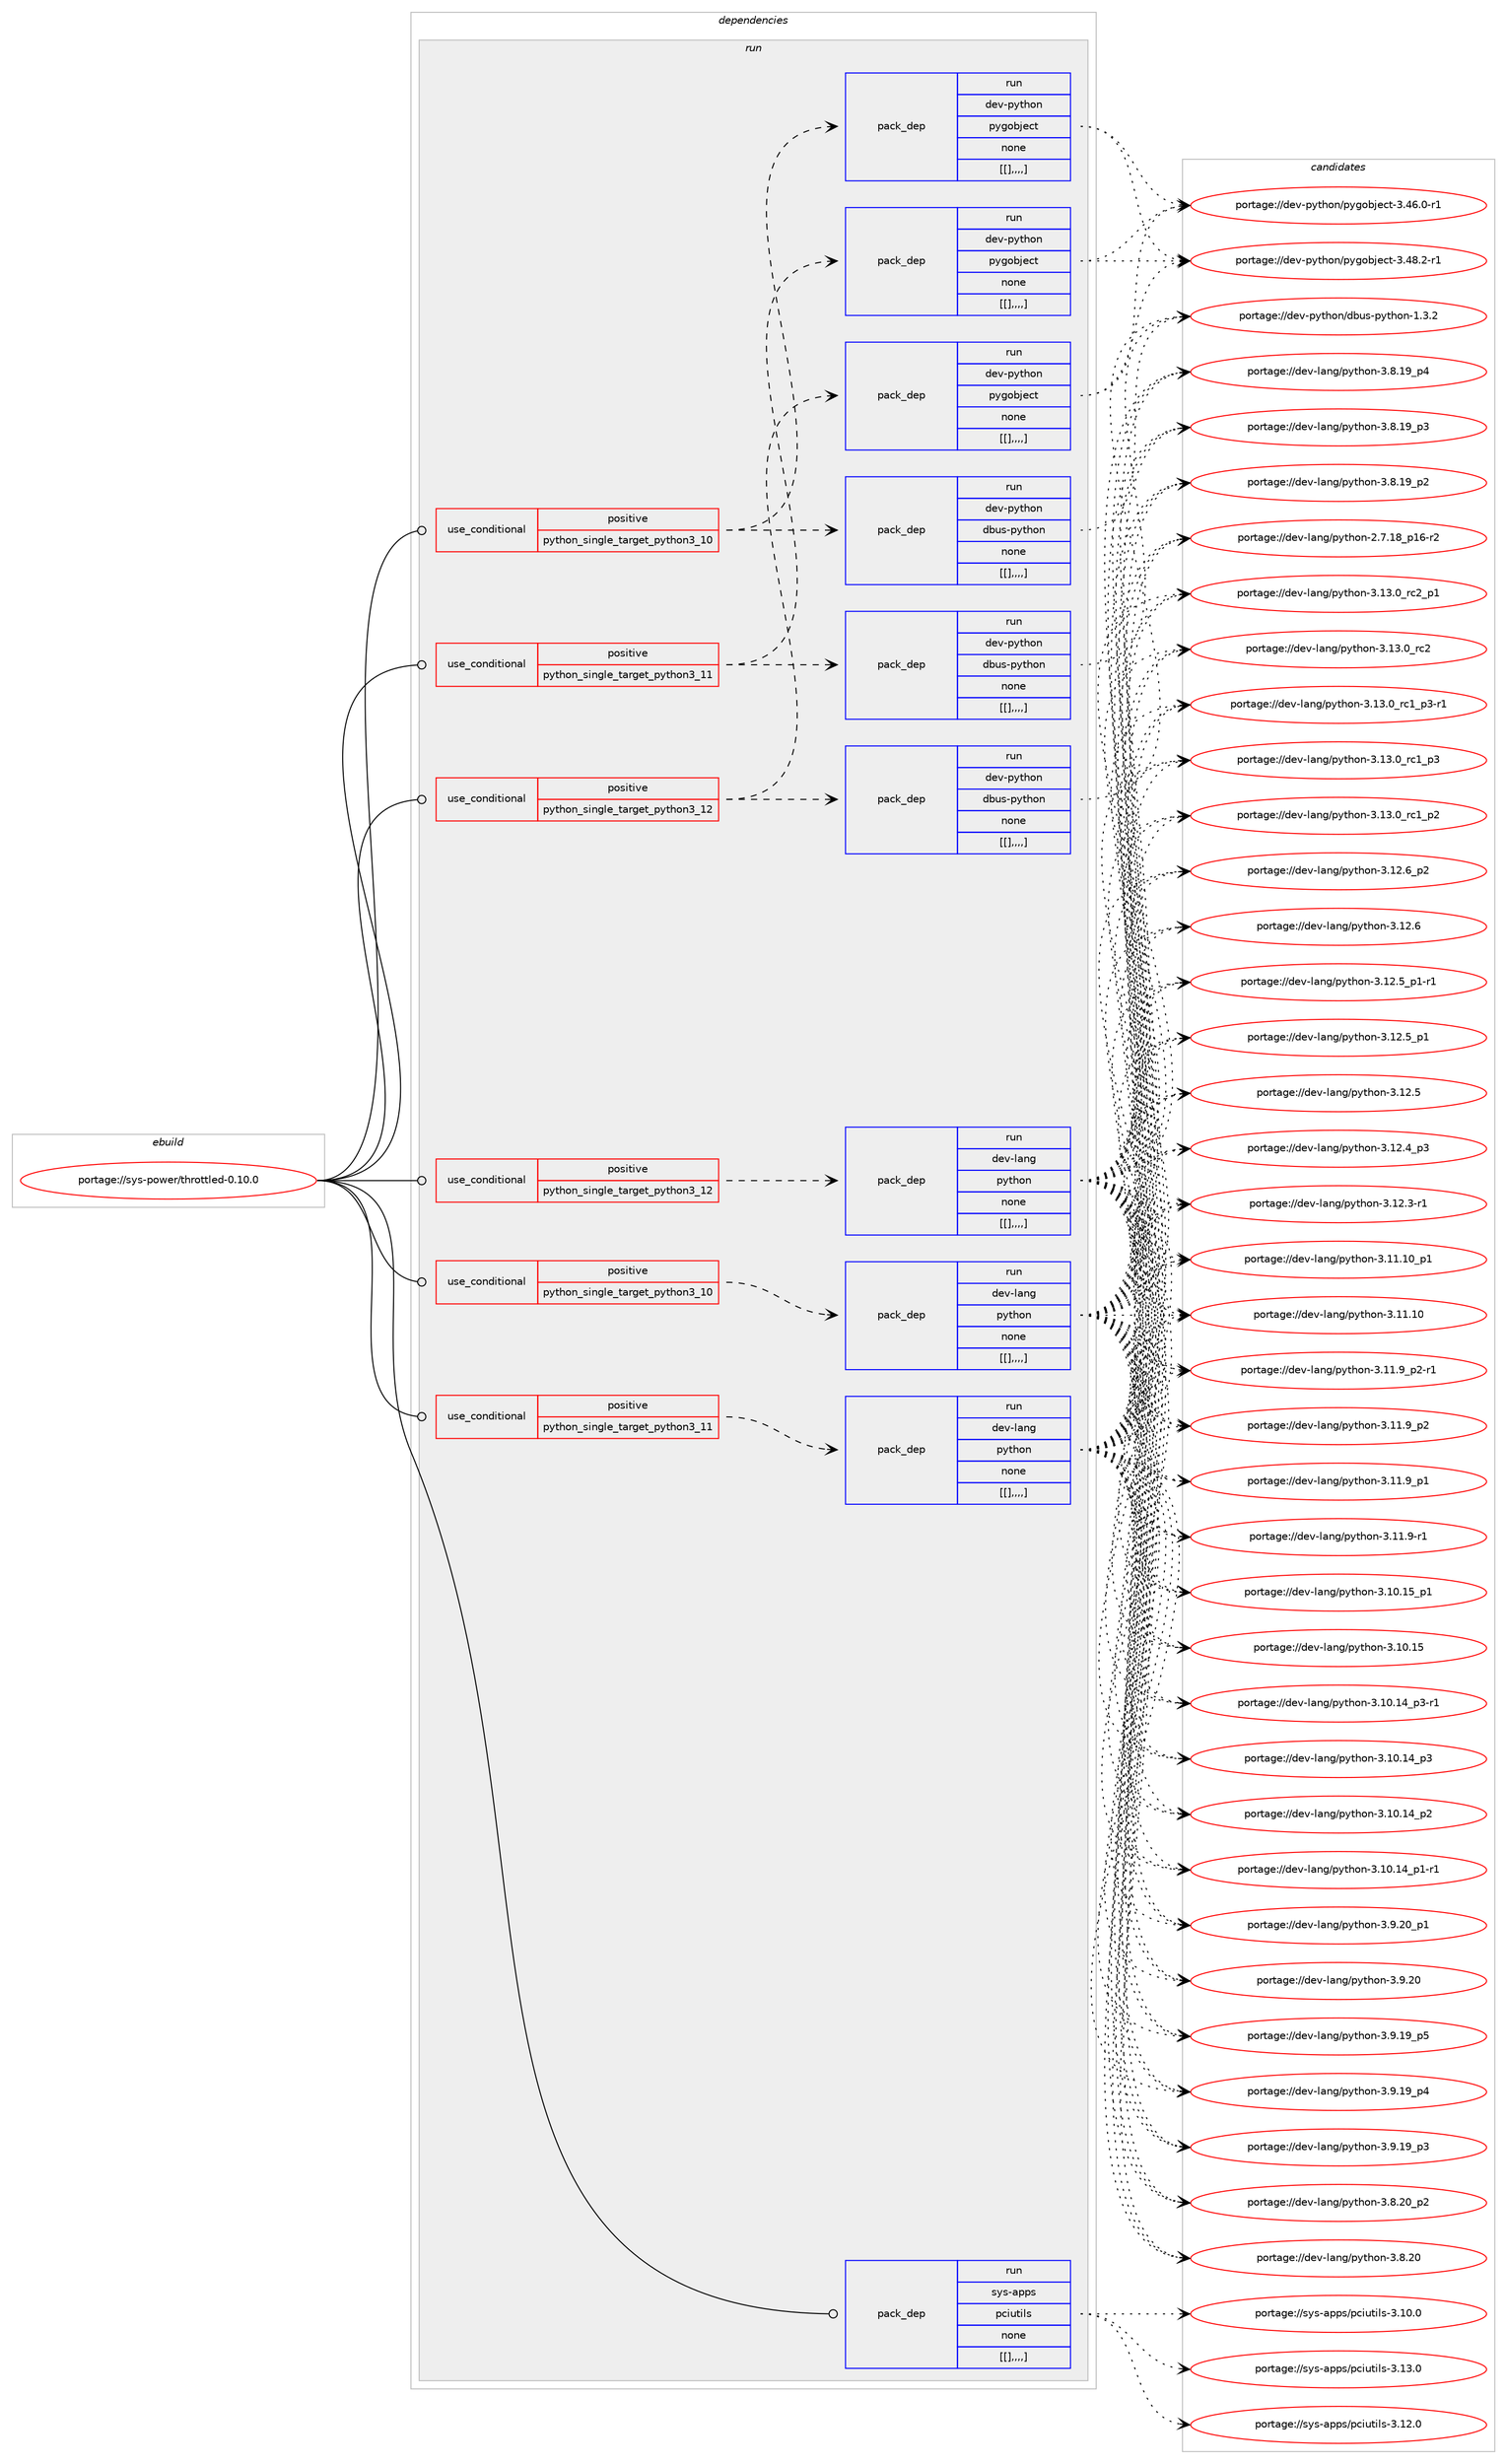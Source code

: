 digraph prolog {

# *************
# Graph options
# *************

newrank=true;
concentrate=true;
compound=true;
graph [rankdir=LR,fontname=Helvetica,fontsize=10,ranksep=1.5];#, ranksep=2.5, nodesep=0.2];
edge  [arrowhead=vee];
node  [fontname=Helvetica,fontsize=10];

# **********
# The ebuild
# **********

subgraph cluster_leftcol {
color=gray;
label=<<i>ebuild</i>>;
id [label="portage://sys-power/throttled-0.10.0", color=red, width=4, href="../sys-power/throttled-0.10.0.svg"];
}

# ****************
# The dependencies
# ****************

subgraph cluster_midcol {
color=gray;
label=<<i>dependencies</i>>;
subgraph cluster_compile {
fillcolor="#eeeeee";
style=filled;
label=<<i>compile</i>>;
}
subgraph cluster_compileandrun {
fillcolor="#eeeeee";
style=filled;
label=<<i>compile and run</i>>;
}
subgraph cluster_run {
fillcolor="#eeeeee";
style=filled;
label=<<i>run</i>>;
subgraph cond123328 {
dependency456225 [label=<<TABLE BORDER="0" CELLBORDER="1" CELLSPACING="0" CELLPADDING="4"><TR><TD ROWSPAN="3" CELLPADDING="10">use_conditional</TD></TR><TR><TD>positive</TD></TR><TR><TD>python_single_target_python3_10</TD></TR></TABLE>>, shape=none, color=red];
subgraph pack329886 {
dependency456226 [label=<<TABLE BORDER="0" CELLBORDER="1" CELLSPACING="0" CELLPADDING="4" WIDTH="220"><TR><TD ROWSPAN="6" CELLPADDING="30">pack_dep</TD></TR><TR><TD WIDTH="110">run</TD></TR><TR><TD>dev-lang</TD></TR><TR><TD>python</TD></TR><TR><TD>none</TD></TR><TR><TD>[[],,,,]</TD></TR></TABLE>>, shape=none, color=blue];
}
dependency456225:e -> dependency456226:w [weight=20,style="dashed",arrowhead="vee"];
}
id:e -> dependency456225:w [weight=20,style="solid",arrowhead="odot"];
subgraph cond123329 {
dependency456227 [label=<<TABLE BORDER="0" CELLBORDER="1" CELLSPACING="0" CELLPADDING="4"><TR><TD ROWSPAN="3" CELLPADDING="10">use_conditional</TD></TR><TR><TD>positive</TD></TR><TR><TD>python_single_target_python3_10</TD></TR></TABLE>>, shape=none, color=red];
subgraph pack329887 {
dependency456228 [label=<<TABLE BORDER="0" CELLBORDER="1" CELLSPACING="0" CELLPADDING="4" WIDTH="220"><TR><TD ROWSPAN="6" CELLPADDING="30">pack_dep</TD></TR><TR><TD WIDTH="110">run</TD></TR><TR><TD>dev-python</TD></TR><TR><TD>dbus-python</TD></TR><TR><TD>none</TD></TR><TR><TD>[[],,,,]</TD></TR></TABLE>>, shape=none, color=blue];
}
dependency456227:e -> dependency456228:w [weight=20,style="dashed",arrowhead="vee"];
subgraph pack329888 {
dependency456229 [label=<<TABLE BORDER="0" CELLBORDER="1" CELLSPACING="0" CELLPADDING="4" WIDTH="220"><TR><TD ROWSPAN="6" CELLPADDING="30">pack_dep</TD></TR><TR><TD WIDTH="110">run</TD></TR><TR><TD>dev-python</TD></TR><TR><TD>pygobject</TD></TR><TR><TD>none</TD></TR><TR><TD>[[],,,,]</TD></TR></TABLE>>, shape=none, color=blue];
}
dependency456227:e -> dependency456229:w [weight=20,style="dashed",arrowhead="vee"];
}
id:e -> dependency456227:w [weight=20,style="solid",arrowhead="odot"];
subgraph cond123330 {
dependency456230 [label=<<TABLE BORDER="0" CELLBORDER="1" CELLSPACING="0" CELLPADDING="4"><TR><TD ROWSPAN="3" CELLPADDING="10">use_conditional</TD></TR><TR><TD>positive</TD></TR><TR><TD>python_single_target_python3_11</TD></TR></TABLE>>, shape=none, color=red];
subgraph pack329889 {
dependency456231 [label=<<TABLE BORDER="0" CELLBORDER="1" CELLSPACING="0" CELLPADDING="4" WIDTH="220"><TR><TD ROWSPAN="6" CELLPADDING="30">pack_dep</TD></TR><TR><TD WIDTH="110">run</TD></TR><TR><TD>dev-lang</TD></TR><TR><TD>python</TD></TR><TR><TD>none</TD></TR><TR><TD>[[],,,,]</TD></TR></TABLE>>, shape=none, color=blue];
}
dependency456230:e -> dependency456231:w [weight=20,style="dashed",arrowhead="vee"];
}
id:e -> dependency456230:w [weight=20,style="solid",arrowhead="odot"];
subgraph cond123331 {
dependency456232 [label=<<TABLE BORDER="0" CELLBORDER="1" CELLSPACING="0" CELLPADDING="4"><TR><TD ROWSPAN="3" CELLPADDING="10">use_conditional</TD></TR><TR><TD>positive</TD></TR><TR><TD>python_single_target_python3_11</TD></TR></TABLE>>, shape=none, color=red];
subgraph pack329890 {
dependency456233 [label=<<TABLE BORDER="0" CELLBORDER="1" CELLSPACING="0" CELLPADDING="4" WIDTH="220"><TR><TD ROWSPAN="6" CELLPADDING="30">pack_dep</TD></TR><TR><TD WIDTH="110">run</TD></TR><TR><TD>dev-python</TD></TR><TR><TD>dbus-python</TD></TR><TR><TD>none</TD></TR><TR><TD>[[],,,,]</TD></TR></TABLE>>, shape=none, color=blue];
}
dependency456232:e -> dependency456233:w [weight=20,style="dashed",arrowhead="vee"];
subgraph pack329891 {
dependency456234 [label=<<TABLE BORDER="0" CELLBORDER="1" CELLSPACING="0" CELLPADDING="4" WIDTH="220"><TR><TD ROWSPAN="6" CELLPADDING="30">pack_dep</TD></TR><TR><TD WIDTH="110">run</TD></TR><TR><TD>dev-python</TD></TR><TR><TD>pygobject</TD></TR><TR><TD>none</TD></TR><TR><TD>[[],,,,]</TD></TR></TABLE>>, shape=none, color=blue];
}
dependency456232:e -> dependency456234:w [weight=20,style="dashed",arrowhead="vee"];
}
id:e -> dependency456232:w [weight=20,style="solid",arrowhead="odot"];
subgraph cond123332 {
dependency456235 [label=<<TABLE BORDER="0" CELLBORDER="1" CELLSPACING="0" CELLPADDING="4"><TR><TD ROWSPAN="3" CELLPADDING="10">use_conditional</TD></TR><TR><TD>positive</TD></TR><TR><TD>python_single_target_python3_12</TD></TR></TABLE>>, shape=none, color=red];
subgraph pack329892 {
dependency456236 [label=<<TABLE BORDER="0" CELLBORDER="1" CELLSPACING="0" CELLPADDING="4" WIDTH="220"><TR><TD ROWSPAN="6" CELLPADDING="30">pack_dep</TD></TR><TR><TD WIDTH="110">run</TD></TR><TR><TD>dev-lang</TD></TR><TR><TD>python</TD></TR><TR><TD>none</TD></TR><TR><TD>[[],,,,]</TD></TR></TABLE>>, shape=none, color=blue];
}
dependency456235:e -> dependency456236:w [weight=20,style="dashed",arrowhead="vee"];
}
id:e -> dependency456235:w [weight=20,style="solid",arrowhead="odot"];
subgraph cond123333 {
dependency456237 [label=<<TABLE BORDER="0" CELLBORDER="1" CELLSPACING="0" CELLPADDING="4"><TR><TD ROWSPAN="3" CELLPADDING="10">use_conditional</TD></TR><TR><TD>positive</TD></TR><TR><TD>python_single_target_python3_12</TD></TR></TABLE>>, shape=none, color=red];
subgraph pack329893 {
dependency456238 [label=<<TABLE BORDER="0" CELLBORDER="1" CELLSPACING="0" CELLPADDING="4" WIDTH="220"><TR><TD ROWSPAN="6" CELLPADDING="30">pack_dep</TD></TR><TR><TD WIDTH="110">run</TD></TR><TR><TD>dev-python</TD></TR><TR><TD>dbus-python</TD></TR><TR><TD>none</TD></TR><TR><TD>[[],,,,]</TD></TR></TABLE>>, shape=none, color=blue];
}
dependency456237:e -> dependency456238:w [weight=20,style="dashed",arrowhead="vee"];
subgraph pack329894 {
dependency456239 [label=<<TABLE BORDER="0" CELLBORDER="1" CELLSPACING="0" CELLPADDING="4" WIDTH="220"><TR><TD ROWSPAN="6" CELLPADDING="30">pack_dep</TD></TR><TR><TD WIDTH="110">run</TD></TR><TR><TD>dev-python</TD></TR><TR><TD>pygobject</TD></TR><TR><TD>none</TD></TR><TR><TD>[[],,,,]</TD></TR></TABLE>>, shape=none, color=blue];
}
dependency456237:e -> dependency456239:w [weight=20,style="dashed",arrowhead="vee"];
}
id:e -> dependency456237:w [weight=20,style="solid",arrowhead="odot"];
subgraph pack329895 {
dependency456240 [label=<<TABLE BORDER="0" CELLBORDER="1" CELLSPACING="0" CELLPADDING="4" WIDTH="220"><TR><TD ROWSPAN="6" CELLPADDING="30">pack_dep</TD></TR><TR><TD WIDTH="110">run</TD></TR><TR><TD>sys-apps</TD></TR><TR><TD>pciutils</TD></TR><TR><TD>none</TD></TR><TR><TD>[[],,,,]</TD></TR></TABLE>>, shape=none, color=blue];
}
id:e -> dependency456240:w [weight=20,style="solid",arrowhead="odot"];
}
}

# **************
# The candidates
# **************

subgraph cluster_choices {
rank=same;
color=gray;
label=<<i>candidates</i>>;

subgraph choice329886 {
color=black;
nodesep=1;
choice100101118451089711010347112121116104111110455146495146489511499509511249 [label="portage://dev-lang/python-3.13.0_rc2_p1", color=red, width=4,href="../dev-lang/python-3.13.0_rc2_p1.svg"];
choice10010111845108971101034711212111610411111045514649514648951149950 [label="portage://dev-lang/python-3.13.0_rc2", color=red, width=4,href="../dev-lang/python-3.13.0_rc2.svg"];
choice1001011184510897110103471121211161041111104551464951464895114994995112514511449 [label="portage://dev-lang/python-3.13.0_rc1_p3-r1", color=red, width=4,href="../dev-lang/python-3.13.0_rc1_p3-r1.svg"];
choice100101118451089711010347112121116104111110455146495146489511499499511251 [label="portage://dev-lang/python-3.13.0_rc1_p3", color=red, width=4,href="../dev-lang/python-3.13.0_rc1_p3.svg"];
choice100101118451089711010347112121116104111110455146495146489511499499511250 [label="portage://dev-lang/python-3.13.0_rc1_p2", color=red, width=4,href="../dev-lang/python-3.13.0_rc1_p2.svg"];
choice100101118451089711010347112121116104111110455146495046549511250 [label="portage://dev-lang/python-3.12.6_p2", color=red, width=4,href="../dev-lang/python-3.12.6_p2.svg"];
choice10010111845108971101034711212111610411111045514649504654 [label="portage://dev-lang/python-3.12.6", color=red, width=4,href="../dev-lang/python-3.12.6.svg"];
choice1001011184510897110103471121211161041111104551464950465395112494511449 [label="portage://dev-lang/python-3.12.5_p1-r1", color=red, width=4,href="../dev-lang/python-3.12.5_p1-r1.svg"];
choice100101118451089711010347112121116104111110455146495046539511249 [label="portage://dev-lang/python-3.12.5_p1", color=red, width=4,href="../dev-lang/python-3.12.5_p1.svg"];
choice10010111845108971101034711212111610411111045514649504653 [label="portage://dev-lang/python-3.12.5", color=red, width=4,href="../dev-lang/python-3.12.5.svg"];
choice100101118451089711010347112121116104111110455146495046529511251 [label="portage://dev-lang/python-3.12.4_p3", color=red, width=4,href="../dev-lang/python-3.12.4_p3.svg"];
choice100101118451089711010347112121116104111110455146495046514511449 [label="portage://dev-lang/python-3.12.3-r1", color=red, width=4,href="../dev-lang/python-3.12.3-r1.svg"];
choice10010111845108971101034711212111610411111045514649494649489511249 [label="portage://dev-lang/python-3.11.10_p1", color=red, width=4,href="../dev-lang/python-3.11.10_p1.svg"];
choice1001011184510897110103471121211161041111104551464949464948 [label="portage://dev-lang/python-3.11.10", color=red, width=4,href="../dev-lang/python-3.11.10.svg"];
choice1001011184510897110103471121211161041111104551464949465795112504511449 [label="portage://dev-lang/python-3.11.9_p2-r1", color=red, width=4,href="../dev-lang/python-3.11.9_p2-r1.svg"];
choice100101118451089711010347112121116104111110455146494946579511250 [label="portage://dev-lang/python-3.11.9_p2", color=red, width=4,href="../dev-lang/python-3.11.9_p2.svg"];
choice100101118451089711010347112121116104111110455146494946579511249 [label="portage://dev-lang/python-3.11.9_p1", color=red, width=4,href="../dev-lang/python-3.11.9_p1.svg"];
choice100101118451089711010347112121116104111110455146494946574511449 [label="portage://dev-lang/python-3.11.9-r1", color=red, width=4,href="../dev-lang/python-3.11.9-r1.svg"];
choice10010111845108971101034711212111610411111045514649484649539511249 [label="portage://dev-lang/python-3.10.15_p1", color=red, width=4,href="../dev-lang/python-3.10.15_p1.svg"];
choice1001011184510897110103471121211161041111104551464948464953 [label="portage://dev-lang/python-3.10.15", color=red, width=4,href="../dev-lang/python-3.10.15.svg"];
choice100101118451089711010347112121116104111110455146494846495295112514511449 [label="portage://dev-lang/python-3.10.14_p3-r1", color=red, width=4,href="../dev-lang/python-3.10.14_p3-r1.svg"];
choice10010111845108971101034711212111610411111045514649484649529511251 [label="portage://dev-lang/python-3.10.14_p3", color=red, width=4,href="../dev-lang/python-3.10.14_p3.svg"];
choice10010111845108971101034711212111610411111045514649484649529511250 [label="portage://dev-lang/python-3.10.14_p2", color=red, width=4,href="../dev-lang/python-3.10.14_p2.svg"];
choice100101118451089711010347112121116104111110455146494846495295112494511449 [label="portage://dev-lang/python-3.10.14_p1-r1", color=red, width=4,href="../dev-lang/python-3.10.14_p1-r1.svg"];
choice100101118451089711010347112121116104111110455146574650489511249 [label="portage://dev-lang/python-3.9.20_p1", color=red, width=4,href="../dev-lang/python-3.9.20_p1.svg"];
choice10010111845108971101034711212111610411111045514657465048 [label="portage://dev-lang/python-3.9.20", color=red, width=4,href="../dev-lang/python-3.9.20.svg"];
choice100101118451089711010347112121116104111110455146574649579511253 [label="portage://dev-lang/python-3.9.19_p5", color=red, width=4,href="../dev-lang/python-3.9.19_p5.svg"];
choice100101118451089711010347112121116104111110455146574649579511252 [label="portage://dev-lang/python-3.9.19_p4", color=red, width=4,href="../dev-lang/python-3.9.19_p4.svg"];
choice100101118451089711010347112121116104111110455146574649579511251 [label="portage://dev-lang/python-3.9.19_p3", color=red, width=4,href="../dev-lang/python-3.9.19_p3.svg"];
choice100101118451089711010347112121116104111110455146564650489511250 [label="portage://dev-lang/python-3.8.20_p2", color=red, width=4,href="../dev-lang/python-3.8.20_p2.svg"];
choice10010111845108971101034711212111610411111045514656465048 [label="portage://dev-lang/python-3.8.20", color=red, width=4,href="../dev-lang/python-3.8.20.svg"];
choice100101118451089711010347112121116104111110455146564649579511252 [label="portage://dev-lang/python-3.8.19_p4", color=red, width=4,href="../dev-lang/python-3.8.19_p4.svg"];
choice100101118451089711010347112121116104111110455146564649579511251 [label="portage://dev-lang/python-3.8.19_p3", color=red, width=4,href="../dev-lang/python-3.8.19_p3.svg"];
choice100101118451089711010347112121116104111110455146564649579511250 [label="portage://dev-lang/python-3.8.19_p2", color=red, width=4,href="../dev-lang/python-3.8.19_p2.svg"];
choice100101118451089711010347112121116104111110455046554649569511249544511450 [label="portage://dev-lang/python-2.7.18_p16-r2", color=red, width=4,href="../dev-lang/python-2.7.18_p16-r2.svg"];
dependency456226:e -> choice100101118451089711010347112121116104111110455146495146489511499509511249:w [style=dotted,weight="100"];
dependency456226:e -> choice10010111845108971101034711212111610411111045514649514648951149950:w [style=dotted,weight="100"];
dependency456226:e -> choice1001011184510897110103471121211161041111104551464951464895114994995112514511449:w [style=dotted,weight="100"];
dependency456226:e -> choice100101118451089711010347112121116104111110455146495146489511499499511251:w [style=dotted,weight="100"];
dependency456226:e -> choice100101118451089711010347112121116104111110455146495146489511499499511250:w [style=dotted,weight="100"];
dependency456226:e -> choice100101118451089711010347112121116104111110455146495046549511250:w [style=dotted,weight="100"];
dependency456226:e -> choice10010111845108971101034711212111610411111045514649504654:w [style=dotted,weight="100"];
dependency456226:e -> choice1001011184510897110103471121211161041111104551464950465395112494511449:w [style=dotted,weight="100"];
dependency456226:e -> choice100101118451089711010347112121116104111110455146495046539511249:w [style=dotted,weight="100"];
dependency456226:e -> choice10010111845108971101034711212111610411111045514649504653:w [style=dotted,weight="100"];
dependency456226:e -> choice100101118451089711010347112121116104111110455146495046529511251:w [style=dotted,weight="100"];
dependency456226:e -> choice100101118451089711010347112121116104111110455146495046514511449:w [style=dotted,weight="100"];
dependency456226:e -> choice10010111845108971101034711212111610411111045514649494649489511249:w [style=dotted,weight="100"];
dependency456226:e -> choice1001011184510897110103471121211161041111104551464949464948:w [style=dotted,weight="100"];
dependency456226:e -> choice1001011184510897110103471121211161041111104551464949465795112504511449:w [style=dotted,weight="100"];
dependency456226:e -> choice100101118451089711010347112121116104111110455146494946579511250:w [style=dotted,weight="100"];
dependency456226:e -> choice100101118451089711010347112121116104111110455146494946579511249:w [style=dotted,weight="100"];
dependency456226:e -> choice100101118451089711010347112121116104111110455146494946574511449:w [style=dotted,weight="100"];
dependency456226:e -> choice10010111845108971101034711212111610411111045514649484649539511249:w [style=dotted,weight="100"];
dependency456226:e -> choice1001011184510897110103471121211161041111104551464948464953:w [style=dotted,weight="100"];
dependency456226:e -> choice100101118451089711010347112121116104111110455146494846495295112514511449:w [style=dotted,weight="100"];
dependency456226:e -> choice10010111845108971101034711212111610411111045514649484649529511251:w [style=dotted,weight="100"];
dependency456226:e -> choice10010111845108971101034711212111610411111045514649484649529511250:w [style=dotted,weight="100"];
dependency456226:e -> choice100101118451089711010347112121116104111110455146494846495295112494511449:w [style=dotted,weight="100"];
dependency456226:e -> choice100101118451089711010347112121116104111110455146574650489511249:w [style=dotted,weight="100"];
dependency456226:e -> choice10010111845108971101034711212111610411111045514657465048:w [style=dotted,weight="100"];
dependency456226:e -> choice100101118451089711010347112121116104111110455146574649579511253:w [style=dotted,weight="100"];
dependency456226:e -> choice100101118451089711010347112121116104111110455146574649579511252:w [style=dotted,weight="100"];
dependency456226:e -> choice100101118451089711010347112121116104111110455146574649579511251:w [style=dotted,weight="100"];
dependency456226:e -> choice100101118451089711010347112121116104111110455146564650489511250:w [style=dotted,weight="100"];
dependency456226:e -> choice10010111845108971101034711212111610411111045514656465048:w [style=dotted,weight="100"];
dependency456226:e -> choice100101118451089711010347112121116104111110455146564649579511252:w [style=dotted,weight="100"];
dependency456226:e -> choice100101118451089711010347112121116104111110455146564649579511251:w [style=dotted,weight="100"];
dependency456226:e -> choice100101118451089711010347112121116104111110455146564649579511250:w [style=dotted,weight="100"];
dependency456226:e -> choice100101118451089711010347112121116104111110455046554649569511249544511450:w [style=dotted,weight="100"];
}
subgraph choice329887 {
color=black;
nodesep=1;
choice10010111845112121116104111110471009811711545112121116104111110454946514650 [label="portage://dev-python/dbus-python-1.3.2", color=red, width=4,href="../dev-python/dbus-python-1.3.2.svg"];
dependency456228:e -> choice10010111845112121116104111110471009811711545112121116104111110454946514650:w [style=dotted,weight="100"];
}
subgraph choice329888 {
color=black;
nodesep=1;
choice10010111845112121116104111110471121211031119810610199116455146525646504511449 [label="portage://dev-python/pygobject-3.48.2-r1", color=red, width=4,href="../dev-python/pygobject-3.48.2-r1.svg"];
choice10010111845112121116104111110471121211031119810610199116455146525446484511449 [label="portage://dev-python/pygobject-3.46.0-r1", color=red, width=4,href="../dev-python/pygobject-3.46.0-r1.svg"];
dependency456229:e -> choice10010111845112121116104111110471121211031119810610199116455146525646504511449:w [style=dotted,weight="100"];
dependency456229:e -> choice10010111845112121116104111110471121211031119810610199116455146525446484511449:w [style=dotted,weight="100"];
}
subgraph choice329889 {
color=black;
nodesep=1;
choice100101118451089711010347112121116104111110455146495146489511499509511249 [label="portage://dev-lang/python-3.13.0_rc2_p1", color=red, width=4,href="../dev-lang/python-3.13.0_rc2_p1.svg"];
choice10010111845108971101034711212111610411111045514649514648951149950 [label="portage://dev-lang/python-3.13.0_rc2", color=red, width=4,href="../dev-lang/python-3.13.0_rc2.svg"];
choice1001011184510897110103471121211161041111104551464951464895114994995112514511449 [label="portage://dev-lang/python-3.13.0_rc1_p3-r1", color=red, width=4,href="../dev-lang/python-3.13.0_rc1_p3-r1.svg"];
choice100101118451089711010347112121116104111110455146495146489511499499511251 [label="portage://dev-lang/python-3.13.0_rc1_p3", color=red, width=4,href="../dev-lang/python-3.13.0_rc1_p3.svg"];
choice100101118451089711010347112121116104111110455146495146489511499499511250 [label="portage://dev-lang/python-3.13.0_rc1_p2", color=red, width=4,href="../dev-lang/python-3.13.0_rc1_p2.svg"];
choice100101118451089711010347112121116104111110455146495046549511250 [label="portage://dev-lang/python-3.12.6_p2", color=red, width=4,href="../dev-lang/python-3.12.6_p2.svg"];
choice10010111845108971101034711212111610411111045514649504654 [label="portage://dev-lang/python-3.12.6", color=red, width=4,href="../dev-lang/python-3.12.6.svg"];
choice1001011184510897110103471121211161041111104551464950465395112494511449 [label="portage://dev-lang/python-3.12.5_p1-r1", color=red, width=4,href="../dev-lang/python-3.12.5_p1-r1.svg"];
choice100101118451089711010347112121116104111110455146495046539511249 [label="portage://dev-lang/python-3.12.5_p1", color=red, width=4,href="../dev-lang/python-3.12.5_p1.svg"];
choice10010111845108971101034711212111610411111045514649504653 [label="portage://dev-lang/python-3.12.5", color=red, width=4,href="../dev-lang/python-3.12.5.svg"];
choice100101118451089711010347112121116104111110455146495046529511251 [label="portage://dev-lang/python-3.12.4_p3", color=red, width=4,href="../dev-lang/python-3.12.4_p3.svg"];
choice100101118451089711010347112121116104111110455146495046514511449 [label="portage://dev-lang/python-3.12.3-r1", color=red, width=4,href="../dev-lang/python-3.12.3-r1.svg"];
choice10010111845108971101034711212111610411111045514649494649489511249 [label="portage://dev-lang/python-3.11.10_p1", color=red, width=4,href="../dev-lang/python-3.11.10_p1.svg"];
choice1001011184510897110103471121211161041111104551464949464948 [label="portage://dev-lang/python-3.11.10", color=red, width=4,href="../dev-lang/python-3.11.10.svg"];
choice1001011184510897110103471121211161041111104551464949465795112504511449 [label="portage://dev-lang/python-3.11.9_p2-r1", color=red, width=4,href="../dev-lang/python-3.11.9_p2-r1.svg"];
choice100101118451089711010347112121116104111110455146494946579511250 [label="portage://dev-lang/python-3.11.9_p2", color=red, width=4,href="../dev-lang/python-3.11.9_p2.svg"];
choice100101118451089711010347112121116104111110455146494946579511249 [label="portage://dev-lang/python-3.11.9_p1", color=red, width=4,href="../dev-lang/python-3.11.9_p1.svg"];
choice100101118451089711010347112121116104111110455146494946574511449 [label="portage://dev-lang/python-3.11.9-r1", color=red, width=4,href="../dev-lang/python-3.11.9-r1.svg"];
choice10010111845108971101034711212111610411111045514649484649539511249 [label="portage://dev-lang/python-3.10.15_p1", color=red, width=4,href="../dev-lang/python-3.10.15_p1.svg"];
choice1001011184510897110103471121211161041111104551464948464953 [label="portage://dev-lang/python-3.10.15", color=red, width=4,href="../dev-lang/python-3.10.15.svg"];
choice100101118451089711010347112121116104111110455146494846495295112514511449 [label="portage://dev-lang/python-3.10.14_p3-r1", color=red, width=4,href="../dev-lang/python-3.10.14_p3-r1.svg"];
choice10010111845108971101034711212111610411111045514649484649529511251 [label="portage://dev-lang/python-3.10.14_p3", color=red, width=4,href="../dev-lang/python-3.10.14_p3.svg"];
choice10010111845108971101034711212111610411111045514649484649529511250 [label="portage://dev-lang/python-3.10.14_p2", color=red, width=4,href="../dev-lang/python-3.10.14_p2.svg"];
choice100101118451089711010347112121116104111110455146494846495295112494511449 [label="portage://dev-lang/python-3.10.14_p1-r1", color=red, width=4,href="../dev-lang/python-3.10.14_p1-r1.svg"];
choice100101118451089711010347112121116104111110455146574650489511249 [label="portage://dev-lang/python-3.9.20_p1", color=red, width=4,href="../dev-lang/python-3.9.20_p1.svg"];
choice10010111845108971101034711212111610411111045514657465048 [label="portage://dev-lang/python-3.9.20", color=red, width=4,href="../dev-lang/python-3.9.20.svg"];
choice100101118451089711010347112121116104111110455146574649579511253 [label="portage://dev-lang/python-3.9.19_p5", color=red, width=4,href="../dev-lang/python-3.9.19_p5.svg"];
choice100101118451089711010347112121116104111110455146574649579511252 [label="portage://dev-lang/python-3.9.19_p4", color=red, width=4,href="../dev-lang/python-3.9.19_p4.svg"];
choice100101118451089711010347112121116104111110455146574649579511251 [label="portage://dev-lang/python-3.9.19_p3", color=red, width=4,href="../dev-lang/python-3.9.19_p3.svg"];
choice100101118451089711010347112121116104111110455146564650489511250 [label="portage://dev-lang/python-3.8.20_p2", color=red, width=4,href="../dev-lang/python-3.8.20_p2.svg"];
choice10010111845108971101034711212111610411111045514656465048 [label="portage://dev-lang/python-3.8.20", color=red, width=4,href="../dev-lang/python-3.8.20.svg"];
choice100101118451089711010347112121116104111110455146564649579511252 [label="portage://dev-lang/python-3.8.19_p4", color=red, width=4,href="../dev-lang/python-3.8.19_p4.svg"];
choice100101118451089711010347112121116104111110455146564649579511251 [label="portage://dev-lang/python-3.8.19_p3", color=red, width=4,href="../dev-lang/python-3.8.19_p3.svg"];
choice100101118451089711010347112121116104111110455146564649579511250 [label="portage://dev-lang/python-3.8.19_p2", color=red, width=4,href="../dev-lang/python-3.8.19_p2.svg"];
choice100101118451089711010347112121116104111110455046554649569511249544511450 [label="portage://dev-lang/python-2.7.18_p16-r2", color=red, width=4,href="../dev-lang/python-2.7.18_p16-r2.svg"];
dependency456231:e -> choice100101118451089711010347112121116104111110455146495146489511499509511249:w [style=dotted,weight="100"];
dependency456231:e -> choice10010111845108971101034711212111610411111045514649514648951149950:w [style=dotted,weight="100"];
dependency456231:e -> choice1001011184510897110103471121211161041111104551464951464895114994995112514511449:w [style=dotted,weight="100"];
dependency456231:e -> choice100101118451089711010347112121116104111110455146495146489511499499511251:w [style=dotted,weight="100"];
dependency456231:e -> choice100101118451089711010347112121116104111110455146495146489511499499511250:w [style=dotted,weight="100"];
dependency456231:e -> choice100101118451089711010347112121116104111110455146495046549511250:w [style=dotted,weight="100"];
dependency456231:e -> choice10010111845108971101034711212111610411111045514649504654:w [style=dotted,weight="100"];
dependency456231:e -> choice1001011184510897110103471121211161041111104551464950465395112494511449:w [style=dotted,weight="100"];
dependency456231:e -> choice100101118451089711010347112121116104111110455146495046539511249:w [style=dotted,weight="100"];
dependency456231:e -> choice10010111845108971101034711212111610411111045514649504653:w [style=dotted,weight="100"];
dependency456231:e -> choice100101118451089711010347112121116104111110455146495046529511251:w [style=dotted,weight="100"];
dependency456231:e -> choice100101118451089711010347112121116104111110455146495046514511449:w [style=dotted,weight="100"];
dependency456231:e -> choice10010111845108971101034711212111610411111045514649494649489511249:w [style=dotted,weight="100"];
dependency456231:e -> choice1001011184510897110103471121211161041111104551464949464948:w [style=dotted,weight="100"];
dependency456231:e -> choice1001011184510897110103471121211161041111104551464949465795112504511449:w [style=dotted,weight="100"];
dependency456231:e -> choice100101118451089711010347112121116104111110455146494946579511250:w [style=dotted,weight="100"];
dependency456231:e -> choice100101118451089711010347112121116104111110455146494946579511249:w [style=dotted,weight="100"];
dependency456231:e -> choice100101118451089711010347112121116104111110455146494946574511449:w [style=dotted,weight="100"];
dependency456231:e -> choice10010111845108971101034711212111610411111045514649484649539511249:w [style=dotted,weight="100"];
dependency456231:e -> choice1001011184510897110103471121211161041111104551464948464953:w [style=dotted,weight="100"];
dependency456231:e -> choice100101118451089711010347112121116104111110455146494846495295112514511449:w [style=dotted,weight="100"];
dependency456231:e -> choice10010111845108971101034711212111610411111045514649484649529511251:w [style=dotted,weight="100"];
dependency456231:e -> choice10010111845108971101034711212111610411111045514649484649529511250:w [style=dotted,weight="100"];
dependency456231:e -> choice100101118451089711010347112121116104111110455146494846495295112494511449:w [style=dotted,weight="100"];
dependency456231:e -> choice100101118451089711010347112121116104111110455146574650489511249:w [style=dotted,weight="100"];
dependency456231:e -> choice10010111845108971101034711212111610411111045514657465048:w [style=dotted,weight="100"];
dependency456231:e -> choice100101118451089711010347112121116104111110455146574649579511253:w [style=dotted,weight="100"];
dependency456231:e -> choice100101118451089711010347112121116104111110455146574649579511252:w [style=dotted,weight="100"];
dependency456231:e -> choice100101118451089711010347112121116104111110455146574649579511251:w [style=dotted,weight="100"];
dependency456231:e -> choice100101118451089711010347112121116104111110455146564650489511250:w [style=dotted,weight="100"];
dependency456231:e -> choice10010111845108971101034711212111610411111045514656465048:w [style=dotted,weight="100"];
dependency456231:e -> choice100101118451089711010347112121116104111110455146564649579511252:w [style=dotted,weight="100"];
dependency456231:e -> choice100101118451089711010347112121116104111110455146564649579511251:w [style=dotted,weight="100"];
dependency456231:e -> choice100101118451089711010347112121116104111110455146564649579511250:w [style=dotted,weight="100"];
dependency456231:e -> choice100101118451089711010347112121116104111110455046554649569511249544511450:w [style=dotted,weight="100"];
}
subgraph choice329890 {
color=black;
nodesep=1;
choice10010111845112121116104111110471009811711545112121116104111110454946514650 [label="portage://dev-python/dbus-python-1.3.2", color=red, width=4,href="../dev-python/dbus-python-1.3.2.svg"];
dependency456233:e -> choice10010111845112121116104111110471009811711545112121116104111110454946514650:w [style=dotted,weight="100"];
}
subgraph choice329891 {
color=black;
nodesep=1;
choice10010111845112121116104111110471121211031119810610199116455146525646504511449 [label="portage://dev-python/pygobject-3.48.2-r1", color=red, width=4,href="../dev-python/pygobject-3.48.2-r1.svg"];
choice10010111845112121116104111110471121211031119810610199116455146525446484511449 [label="portage://dev-python/pygobject-3.46.0-r1", color=red, width=4,href="../dev-python/pygobject-3.46.0-r1.svg"];
dependency456234:e -> choice10010111845112121116104111110471121211031119810610199116455146525646504511449:w [style=dotted,weight="100"];
dependency456234:e -> choice10010111845112121116104111110471121211031119810610199116455146525446484511449:w [style=dotted,weight="100"];
}
subgraph choice329892 {
color=black;
nodesep=1;
choice100101118451089711010347112121116104111110455146495146489511499509511249 [label="portage://dev-lang/python-3.13.0_rc2_p1", color=red, width=4,href="../dev-lang/python-3.13.0_rc2_p1.svg"];
choice10010111845108971101034711212111610411111045514649514648951149950 [label="portage://dev-lang/python-3.13.0_rc2", color=red, width=4,href="../dev-lang/python-3.13.0_rc2.svg"];
choice1001011184510897110103471121211161041111104551464951464895114994995112514511449 [label="portage://dev-lang/python-3.13.0_rc1_p3-r1", color=red, width=4,href="../dev-lang/python-3.13.0_rc1_p3-r1.svg"];
choice100101118451089711010347112121116104111110455146495146489511499499511251 [label="portage://dev-lang/python-3.13.0_rc1_p3", color=red, width=4,href="../dev-lang/python-3.13.0_rc1_p3.svg"];
choice100101118451089711010347112121116104111110455146495146489511499499511250 [label="portage://dev-lang/python-3.13.0_rc1_p2", color=red, width=4,href="../dev-lang/python-3.13.0_rc1_p2.svg"];
choice100101118451089711010347112121116104111110455146495046549511250 [label="portage://dev-lang/python-3.12.6_p2", color=red, width=4,href="../dev-lang/python-3.12.6_p2.svg"];
choice10010111845108971101034711212111610411111045514649504654 [label="portage://dev-lang/python-3.12.6", color=red, width=4,href="../dev-lang/python-3.12.6.svg"];
choice1001011184510897110103471121211161041111104551464950465395112494511449 [label="portage://dev-lang/python-3.12.5_p1-r1", color=red, width=4,href="../dev-lang/python-3.12.5_p1-r1.svg"];
choice100101118451089711010347112121116104111110455146495046539511249 [label="portage://dev-lang/python-3.12.5_p1", color=red, width=4,href="../dev-lang/python-3.12.5_p1.svg"];
choice10010111845108971101034711212111610411111045514649504653 [label="portage://dev-lang/python-3.12.5", color=red, width=4,href="../dev-lang/python-3.12.5.svg"];
choice100101118451089711010347112121116104111110455146495046529511251 [label="portage://dev-lang/python-3.12.4_p3", color=red, width=4,href="../dev-lang/python-3.12.4_p3.svg"];
choice100101118451089711010347112121116104111110455146495046514511449 [label="portage://dev-lang/python-3.12.3-r1", color=red, width=4,href="../dev-lang/python-3.12.3-r1.svg"];
choice10010111845108971101034711212111610411111045514649494649489511249 [label="portage://dev-lang/python-3.11.10_p1", color=red, width=4,href="../dev-lang/python-3.11.10_p1.svg"];
choice1001011184510897110103471121211161041111104551464949464948 [label="portage://dev-lang/python-3.11.10", color=red, width=4,href="../dev-lang/python-3.11.10.svg"];
choice1001011184510897110103471121211161041111104551464949465795112504511449 [label="portage://dev-lang/python-3.11.9_p2-r1", color=red, width=4,href="../dev-lang/python-3.11.9_p2-r1.svg"];
choice100101118451089711010347112121116104111110455146494946579511250 [label="portage://dev-lang/python-3.11.9_p2", color=red, width=4,href="../dev-lang/python-3.11.9_p2.svg"];
choice100101118451089711010347112121116104111110455146494946579511249 [label="portage://dev-lang/python-3.11.9_p1", color=red, width=4,href="../dev-lang/python-3.11.9_p1.svg"];
choice100101118451089711010347112121116104111110455146494946574511449 [label="portage://dev-lang/python-3.11.9-r1", color=red, width=4,href="../dev-lang/python-3.11.9-r1.svg"];
choice10010111845108971101034711212111610411111045514649484649539511249 [label="portage://dev-lang/python-3.10.15_p1", color=red, width=4,href="../dev-lang/python-3.10.15_p1.svg"];
choice1001011184510897110103471121211161041111104551464948464953 [label="portage://dev-lang/python-3.10.15", color=red, width=4,href="../dev-lang/python-3.10.15.svg"];
choice100101118451089711010347112121116104111110455146494846495295112514511449 [label="portage://dev-lang/python-3.10.14_p3-r1", color=red, width=4,href="../dev-lang/python-3.10.14_p3-r1.svg"];
choice10010111845108971101034711212111610411111045514649484649529511251 [label="portage://dev-lang/python-3.10.14_p3", color=red, width=4,href="../dev-lang/python-3.10.14_p3.svg"];
choice10010111845108971101034711212111610411111045514649484649529511250 [label="portage://dev-lang/python-3.10.14_p2", color=red, width=4,href="../dev-lang/python-3.10.14_p2.svg"];
choice100101118451089711010347112121116104111110455146494846495295112494511449 [label="portage://dev-lang/python-3.10.14_p1-r1", color=red, width=4,href="../dev-lang/python-3.10.14_p1-r1.svg"];
choice100101118451089711010347112121116104111110455146574650489511249 [label="portage://dev-lang/python-3.9.20_p1", color=red, width=4,href="../dev-lang/python-3.9.20_p1.svg"];
choice10010111845108971101034711212111610411111045514657465048 [label="portage://dev-lang/python-3.9.20", color=red, width=4,href="../dev-lang/python-3.9.20.svg"];
choice100101118451089711010347112121116104111110455146574649579511253 [label="portage://dev-lang/python-3.9.19_p5", color=red, width=4,href="../dev-lang/python-3.9.19_p5.svg"];
choice100101118451089711010347112121116104111110455146574649579511252 [label="portage://dev-lang/python-3.9.19_p4", color=red, width=4,href="../dev-lang/python-3.9.19_p4.svg"];
choice100101118451089711010347112121116104111110455146574649579511251 [label="portage://dev-lang/python-3.9.19_p3", color=red, width=4,href="../dev-lang/python-3.9.19_p3.svg"];
choice100101118451089711010347112121116104111110455146564650489511250 [label="portage://dev-lang/python-3.8.20_p2", color=red, width=4,href="../dev-lang/python-3.8.20_p2.svg"];
choice10010111845108971101034711212111610411111045514656465048 [label="portage://dev-lang/python-3.8.20", color=red, width=4,href="../dev-lang/python-3.8.20.svg"];
choice100101118451089711010347112121116104111110455146564649579511252 [label="portage://dev-lang/python-3.8.19_p4", color=red, width=4,href="../dev-lang/python-3.8.19_p4.svg"];
choice100101118451089711010347112121116104111110455146564649579511251 [label="portage://dev-lang/python-3.8.19_p3", color=red, width=4,href="../dev-lang/python-3.8.19_p3.svg"];
choice100101118451089711010347112121116104111110455146564649579511250 [label="portage://dev-lang/python-3.8.19_p2", color=red, width=4,href="../dev-lang/python-3.8.19_p2.svg"];
choice100101118451089711010347112121116104111110455046554649569511249544511450 [label="portage://dev-lang/python-2.7.18_p16-r2", color=red, width=4,href="../dev-lang/python-2.7.18_p16-r2.svg"];
dependency456236:e -> choice100101118451089711010347112121116104111110455146495146489511499509511249:w [style=dotted,weight="100"];
dependency456236:e -> choice10010111845108971101034711212111610411111045514649514648951149950:w [style=dotted,weight="100"];
dependency456236:e -> choice1001011184510897110103471121211161041111104551464951464895114994995112514511449:w [style=dotted,weight="100"];
dependency456236:e -> choice100101118451089711010347112121116104111110455146495146489511499499511251:w [style=dotted,weight="100"];
dependency456236:e -> choice100101118451089711010347112121116104111110455146495146489511499499511250:w [style=dotted,weight="100"];
dependency456236:e -> choice100101118451089711010347112121116104111110455146495046549511250:w [style=dotted,weight="100"];
dependency456236:e -> choice10010111845108971101034711212111610411111045514649504654:w [style=dotted,weight="100"];
dependency456236:e -> choice1001011184510897110103471121211161041111104551464950465395112494511449:w [style=dotted,weight="100"];
dependency456236:e -> choice100101118451089711010347112121116104111110455146495046539511249:w [style=dotted,weight="100"];
dependency456236:e -> choice10010111845108971101034711212111610411111045514649504653:w [style=dotted,weight="100"];
dependency456236:e -> choice100101118451089711010347112121116104111110455146495046529511251:w [style=dotted,weight="100"];
dependency456236:e -> choice100101118451089711010347112121116104111110455146495046514511449:w [style=dotted,weight="100"];
dependency456236:e -> choice10010111845108971101034711212111610411111045514649494649489511249:w [style=dotted,weight="100"];
dependency456236:e -> choice1001011184510897110103471121211161041111104551464949464948:w [style=dotted,weight="100"];
dependency456236:e -> choice1001011184510897110103471121211161041111104551464949465795112504511449:w [style=dotted,weight="100"];
dependency456236:e -> choice100101118451089711010347112121116104111110455146494946579511250:w [style=dotted,weight="100"];
dependency456236:e -> choice100101118451089711010347112121116104111110455146494946579511249:w [style=dotted,weight="100"];
dependency456236:e -> choice100101118451089711010347112121116104111110455146494946574511449:w [style=dotted,weight="100"];
dependency456236:e -> choice10010111845108971101034711212111610411111045514649484649539511249:w [style=dotted,weight="100"];
dependency456236:e -> choice1001011184510897110103471121211161041111104551464948464953:w [style=dotted,weight="100"];
dependency456236:e -> choice100101118451089711010347112121116104111110455146494846495295112514511449:w [style=dotted,weight="100"];
dependency456236:e -> choice10010111845108971101034711212111610411111045514649484649529511251:w [style=dotted,weight="100"];
dependency456236:e -> choice10010111845108971101034711212111610411111045514649484649529511250:w [style=dotted,weight="100"];
dependency456236:e -> choice100101118451089711010347112121116104111110455146494846495295112494511449:w [style=dotted,weight="100"];
dependency456236:e -> choice100101118451089711010347112121116104111110455146574650489511249:w [style=dotted,weight="100"];
dependency456236:e -> choice10010111845108971101034711212111610411111045514657465048:w [style=dotted,weight="100"];
dependency456236:e -> choice100101118451089711010347112121116104111110455146574649579511253:w [style=dotted,weight="100"];
dependency456236:e -> choice100101118451089711010347112121116104111110455146574649579511252:w [style=dotted,weight="100"];
dependency456236:e -> choice100101118451089711010347112121116104111110455146574649579511251:w [style=dotted,weight="100"];
dependency456236:e -> choice100101118451089711010347112121116104111110455146564650489511250:w [style=dotted,weight="100"];
dependency456236:e -> choice10010111845108971101034711212111610411111045514656465048:w [style=dotted,weight="100"];
dependency456236:e -> choice100101118451089711010347112121116104111110455146564649579511252:w [style=dotted,weight="100"];
dependency456236:e -> choice100101118451089711010347112121116104111110455146564649579511251:w [style=dotted,weight="100"];
dependency456236:e -> choice100101118451089711010347112121116104111110455146564649579511250:w [style=dotted,weight="100"];
dependency456236:e -> choice100101118451089711010347112121116104111110455046554649569511249544511450:w [style=dotted,weight="100"];
}
subgraph choice329893 {
color=black;
nodesep=1;
choice10010111845112121116104111110471009811711545112121116104111110454946514650 [label="portage://dev-python/dbus-python-1.3.2", color=red, width=4,href="../dev-python/dbus-python-1.3.2.svg"];
dependency456238:e -> choice10010111845112121116104111110471009811711545112121116104111110454946514650:w [style=dotted,weight="100"];
}
subgraph choice329894 {
color=black;
nodesep=1;
choice10010111845112121116104111110471121211031119810610199116455146525646504511449 [label="portage://dev-python/pygobject-3.48.2-r1", color=red, width=4,href="../dev-python/pygobject-3.48.2-r1.svg"];
choice10010111845112121116104111110471121211031119810610199116455146525446484511449 [label="portage://dev-python/pygobject-3.46.0-r1", color=red, width=4,href="../dev-python/pygobject-3.46.0-r1.svg"];
dependency456239:e -> choice10010111845112121116104111110471121211031119810610199116455146525646504511449:w [style=dotted,weight="100"];
dependency456239:e -> choice10010111845112121116104111110471121211031119810610199116455146525446484511449:w [style=dotted,weight="100"];
}
subgraph choice329895 {
color=black;
nodesep=1;
choice1151211154597112112115471129910511711610510811545514649514648 [label="portage://sys-apps/pciutils-3.13.0", color=red, width=4,href="../sys-apps/pciutils-3.13.0.svg"];
choice1151211154597112112115471129910511711610510811545514649504648 [label="portage://sys-apps/pciutils-3.12.0", color=red, width=4,href="../sys-apps/pciutils-3.12.0.svg"];
choice1151211154597112112115471129910511711610510811545514649484648 [label="portage://sys-apps/pciutils-3.10.0", color=red, width=4,href="../sys-apps/pciutils-3.10.0.svg"];
dependency456240:e -> choice1151211154597112112115471129910511711610510811545514649514648:w [style=dotted,weight="100"];
dependency456240:e -> choice1151211154597112112115471129910511711610510811545514649504648:w [style=dotted,weight="100"];
dependency456240:e -> choice1151211154597112112115471129910511711610510811545514649484648:w [style=dotted,weight="100"];
}
}

}

